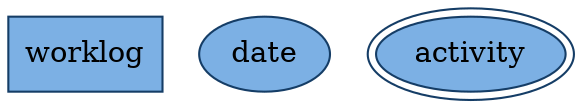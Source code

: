 # Note: since there is no double-arrow in Graphviz, I add two connections between entities in case of 1:n or n:m relationships

digraph worklog_er {
  node [style=filled, fillcolor="#7cb0e4", color="#153d66"]

  node [shape=box, peripheries=1]; { node[label="worklog"] worklog_entity; }
  node [shape=ellipse, peripheries=1]; { node[label="date"] date_attribute; }
  node [shape=ellipse, peripheries=2]; { node[label="activity"] activity_attribute; }
}
